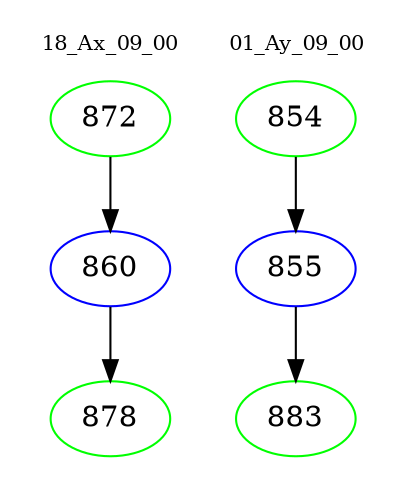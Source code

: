 digraph{
subgraph cluster_0 {
color = white
label = "18_Ax_09_00";
fontsize=10;
T0_872 [label="872", color="green"]
T0_872 -> T0_860 [color="black"]
T0_860 [label="860", color="blue"]
T0_860 -> T0_878 [color="black"]
T0_878 [label="878", color="green"]
}
subgraph cluster_1 {
color = white
label = "01_Ay_09_00";
fontsize=10;
T1_854 [label="854", color="green"]
T1_854 -> T1_855 [color="black"]
T1_855 [label="855", color="blue"]
T1_855 -> T1_883 [color="black"]
T1_883 [label="883", color="green"]
}
}
